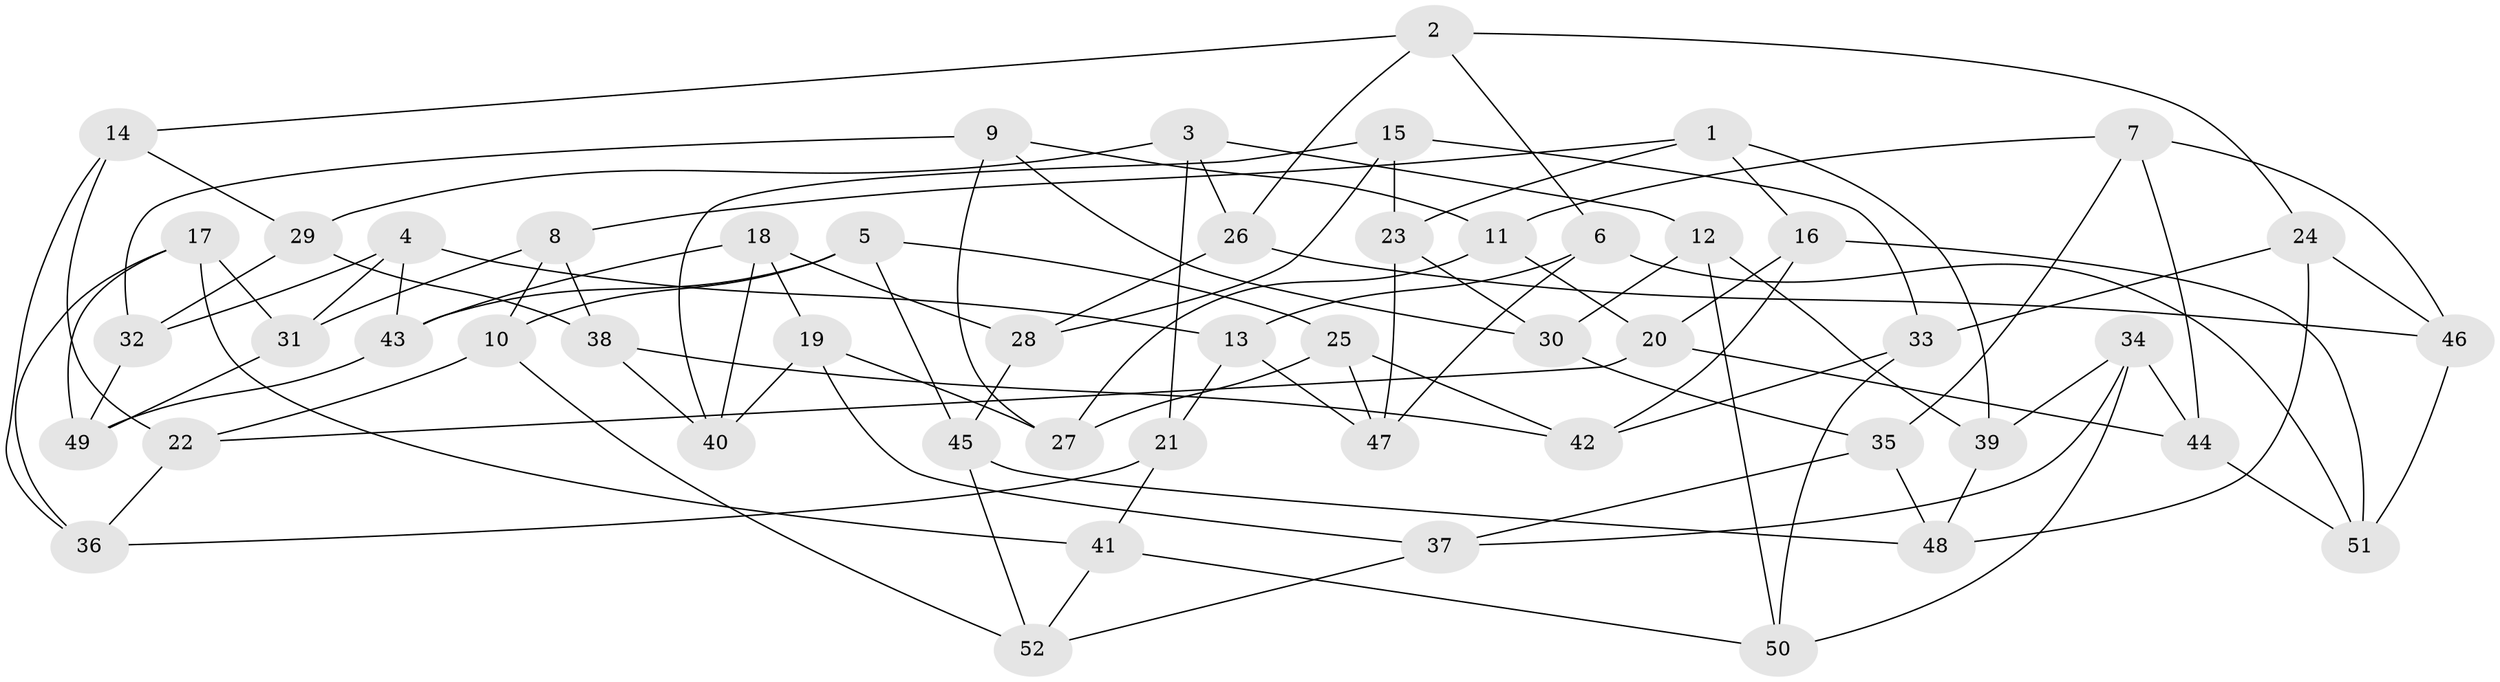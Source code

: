 // Generated by graph-tools (version 1.1) at 2025/50/03/09/25 03:50:54]
// undirected, 52 vertices, 104 edges
graph export_dot {
graph [start="1"]
  node [color=gray90,style=filled];
  1;
  2;
  3;
  4;
  5;
  6;
  7;
  8;
  9;
  10;
  11;
  12;
  13;
  14;
  15;
  16;
  17;
  18;
  19;
  20;
  21;
  22;
  23;
  24;
  25;
  26;
  27;
  28;
  29;
  30;
  31;
  32;
  33;
  34;
  35;
  36;
  37;
  38;
  39;
  40;
  41;
  42;
  43;
  44;
  45;
  46;
  47;
  48;
  49;
  50;
  51;
  52;
  1 -- 8;
  1 -- 23;
  1 -- 39;
  1 -- 16;
  2 -- 14;
  2 -- 6;
  2 -- 26;
  2 -- 24;
  3 -- 21;
  3 -- 12;
  3 -- 26;
  3 -- 29;
  4 -- 13;
  4 -- 43;
  4 -- 31;
  4 -- 32;
  5 -- 43;
  5 -- 10;
  5 -- 25;
  5 -- 45;
  6 -- 47;
  6 -- 13;
  6 -- 51;
  7 -- 46;
  7 -- 35;
  7 -- 11;
  7 -- 44;
  8 -- 31;
  8 -- 38;
  8 -- 10;
  9 -- 27;
  9 -- 32;
  9 -- 30;
  9 -- 11;
  10 -- 52;
  10 -- 22;
  11 -- 27;
  11 -- 20;
  12 -- 30;
  12 -- 50;
  12 -- 39;
  13 -- 47;
  13 -- 21;
  14 -- 36;
  14 -- 22;
  14 -- 29;
  15 -- 28;
  15 -- 40;
  15 -- 33;
  15 -- 23;
  16 -- 51;
  16 -- 20;
  16 -- 42;
  17 -- 41;
  17 -- 36;
  17 -- 49;
  17 -- 31;
  18 -- 43;
  18 -- 28;
  18 -- 40;
  18 -- 19;
  19 -- 40;
  19 -- 37;
  19 -- 27;
  20 -- 44;
  20 -- 22;
  21 -- 36;
  21 -- 41;
  22 -- 36;
  23 -- 30;
  23 -- 47;
  24 -- 33;
  24 -- 48;
  24 -- 46;
  25 -- 42;
  25 -- 47;
  25 -- 27;
  26 -- 46;
  26 -- 28;
  28 -- 45;
  29 -- 38;
  29 -- 32;
  30 -- 35;
  31 -- 49;
  32 -- 49;
  33 -- 50;
  33 -- 42;
  34 -- 50;
  34 -- 39;
  34 -- 37;
  34 -- 44;
  35 -- 48;
  35 -- 37;
  37 -- 52;
  38 -- 40;
  38 -- 42;
  39 -- 48;
  41 -- 52;
  41 -- 50;
  43 -- 49;
  44 -- 51;
  45 -- 52;
  45 -- 48;
  46 -- 51;
}

